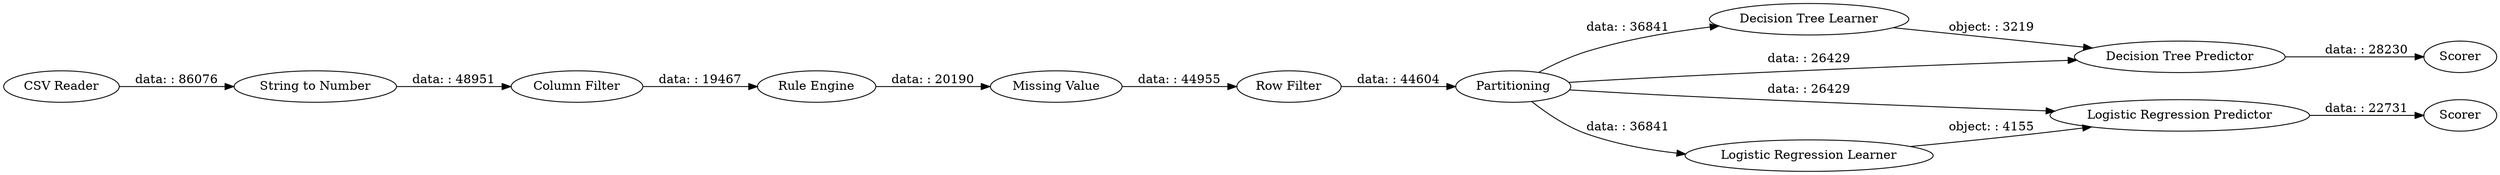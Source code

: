 digraph {
	"-1408852522543446893_1" [label="CSV Reader"]
	"-1408852522543446893_8" [label="Decision Tree Learner"]
	"-1408852522543446893_10" [label=Scorer]
	"-1408852522543446893_4" [label="Rule Engine"]
	"-1408852522543446893_5" [label="Missing Value"]
	"-1408852522543446893_7" [label=Partitioning]
	"-1408852522543446893_15" [label="Logistic Regression Learner"]
	"-1408852522543446893_9" [label="Decision Tree Predictor"]
	"-1408852522543446893_16" [label=Scorer]
	"-1408852522543446893_2" [label="String to Number"]
	"-1408852522543446893_6" [label="Row Filter"]
	"-1408852522543446893_14" [label="Logistic Regression Predictor"]
	"-1408852522543446893_3" [label="Column Filter"]
	"-1408852522543446893_7" -> "-1408852522543446893_9" [label="data: : 26429"]
	"-1408852522543446893_2" -> "-1408852522543446893_3" [label="data: : 48951"]
	"-1408852522543446893_7" -> "-1408852522543446893_8" [label="data: : 36841"]
	"-1408852522543446893_3" -> "-1408852522543446893_4" [label="data: : 19467"]
	"-1408852522543446893_5" -> "-1408852522543446893_6" [label="data: : 44955"]
	"-1408852522543446893_15" -> "-1408852522543446893_14" [label="object: : 4155"]
	"-1408852522543446893_7" -> "-1408852522543446893_14" [label="data: : 26429"]
	"-1408852522543446893_6" -> "-1408852522543446893_7" [label="data: : 44604"]
	"-1408852522543446893_14" -> "-1408852522543446893_16" [label="data: : 22731"]
	"-1408852522543446893_7" -> "-1408852522543446893_15" [label="data: : 36841"]
	"-1408852522543446893_4" -> "-1408852522543446893_5" [label="data: : 20190"]
	"-1408852522543446893_8" -> "-1408852522543446893_9" [label="object: : 3219"]
	"-1408852522543446893_9" -> "-1408852522543446893_10" [label="data: : 28230"]
	"-1408852522543446893_1" -> "-1408852522543446893_2" [label="data: : 86076"]
	rankdir=LR
}
